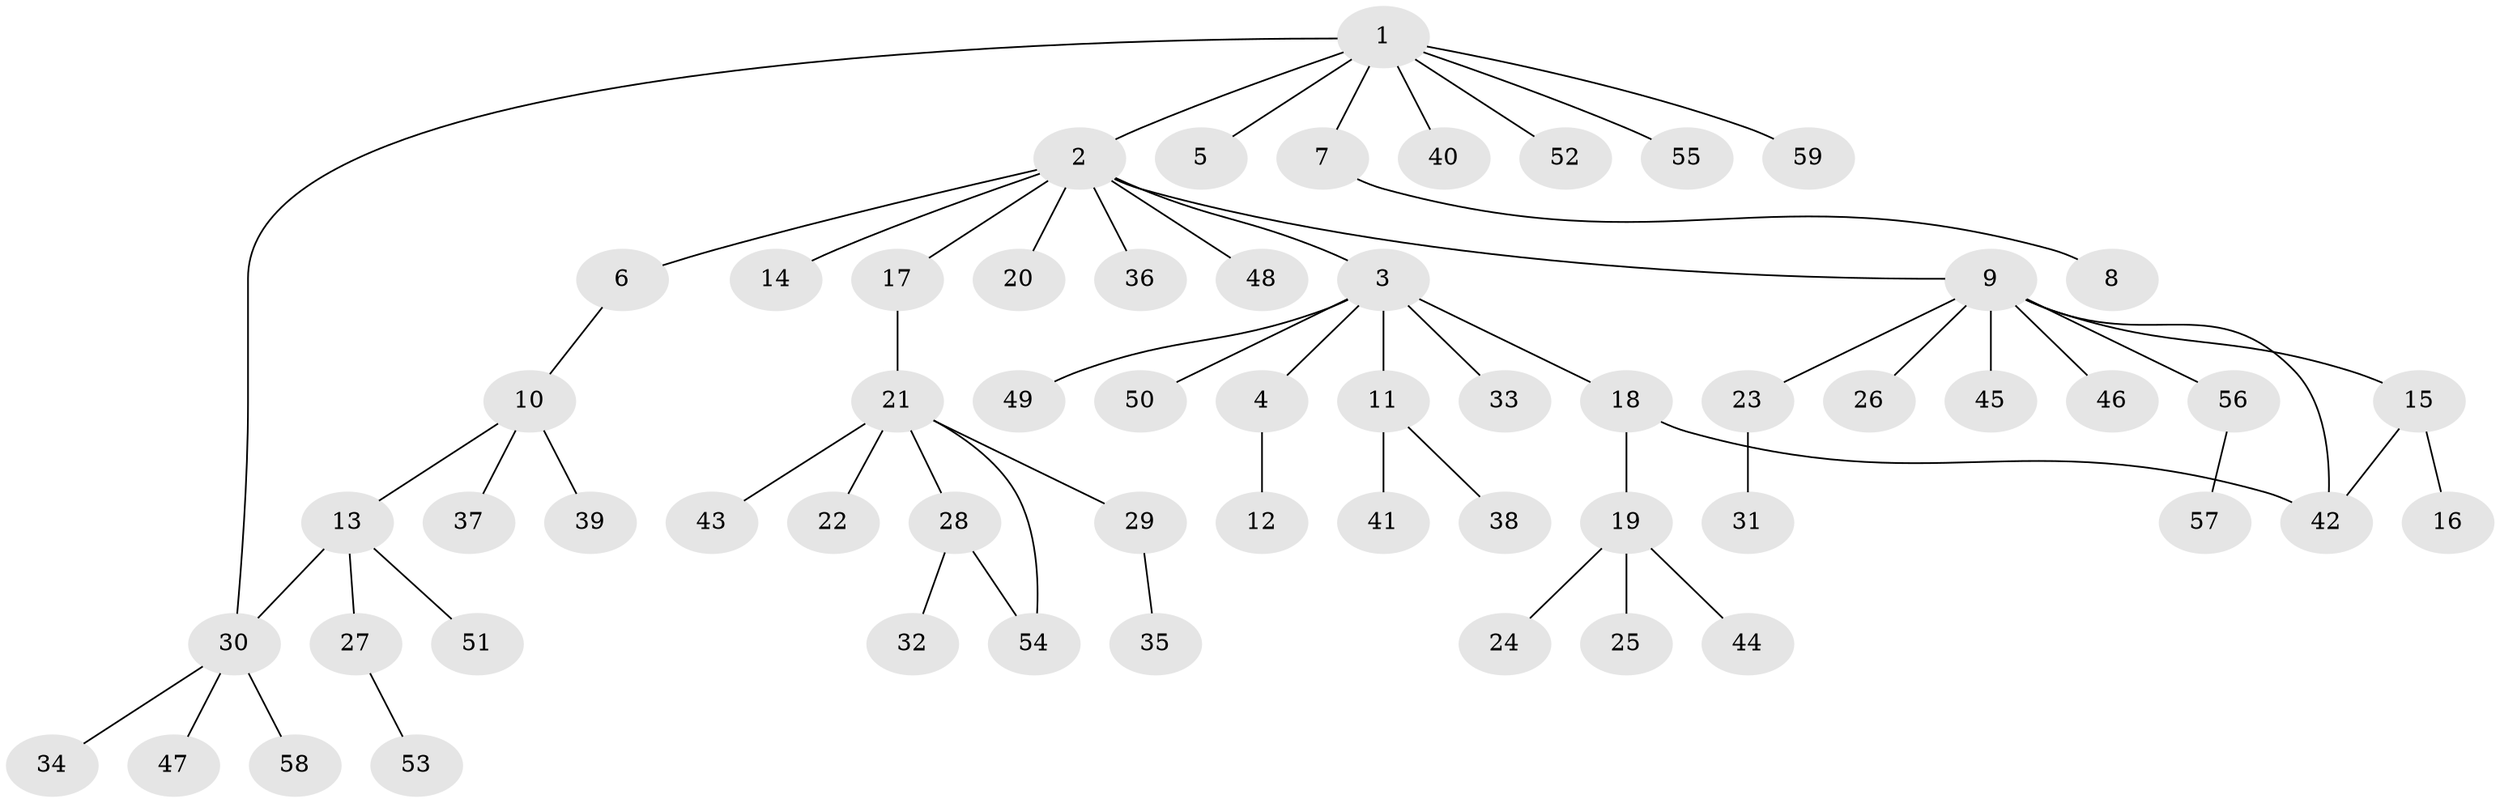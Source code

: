 // Generated by graph-tools (version 1.1) at 2025/14/03/09/25 04:14:32]
// undirected, 59 vertices, 62 edges
graph export_dot {
graph [start="1"]
  node [color=gray90,style=filled];
  1;
  2;
  3;
  4;
  5;
  6;
  7;
  8;
  9;
  10;
  11;
  12;
  13;
  14;
  15;
  16;
  17;
  18;
  19;
  20;
  21;
  22;
  23;
  24;
  25;
  26;
  27;
  28;
  29;
  30;
  31;
  32;
  33;
  34;
  35;
  36;
  37;
  38;
  39;
  40;
  41;
  42;
  43;
  44;
  45;
  46;
  47;
  48;
  49;
  50;
  51;
  52;
  53;
  54;
  55;
  56;
  57;
  58;
  59;
  1 -- 2;
  1 -- 5;
  1 -- 7;
  1 -- 30;
  1 -- 40;
  1 -- 52;
  1 -- 55;
  1 -- 59;
  2 -- 3;
  2 -- 6;
  2 -- 9;
  2 -- 14;
  2 -- 17;
  2 -- 20;
  2 -- 36;
  2 -- 48;
  3 -- 4;
  3 -- 11;
  3 -- 18;
  3 -- 33;
  3 -- 49;
  3 -- 50;
  4 -- 12;
  6 -- 10;
  7 -- 8;
  9 -- 15;
  9 -- 23;
  9 -- 26;
  9 -- 42;
  9 -- 45;
  9 -- 46;
  9 -- 56;
  10 -- 13;
  10 -- 37;
  10 -- 39;
  11 -- 38;
  11 -- 41;
  13 -- 27;
  13 -- 30;
  13 -- 51;
  15 -- 16;
  15 -- 42;
  17 -- 21;
  18 -- 19;
  18 -- 42;
  19 -- 24;
  19 -- 25;
  19 -- 44;
  21 -- 22;
  21 -- 28;
  21 -- 29;
  21 -- 43;
  21 -- 54;
  23 -- 31;
  27 -- 53;
  28 -- 32;
  28 -- 54;
  29 -- 35;
  30 -- 34;
  30 -- 47;
  30 -- 58;
  56 -- 57;
}

